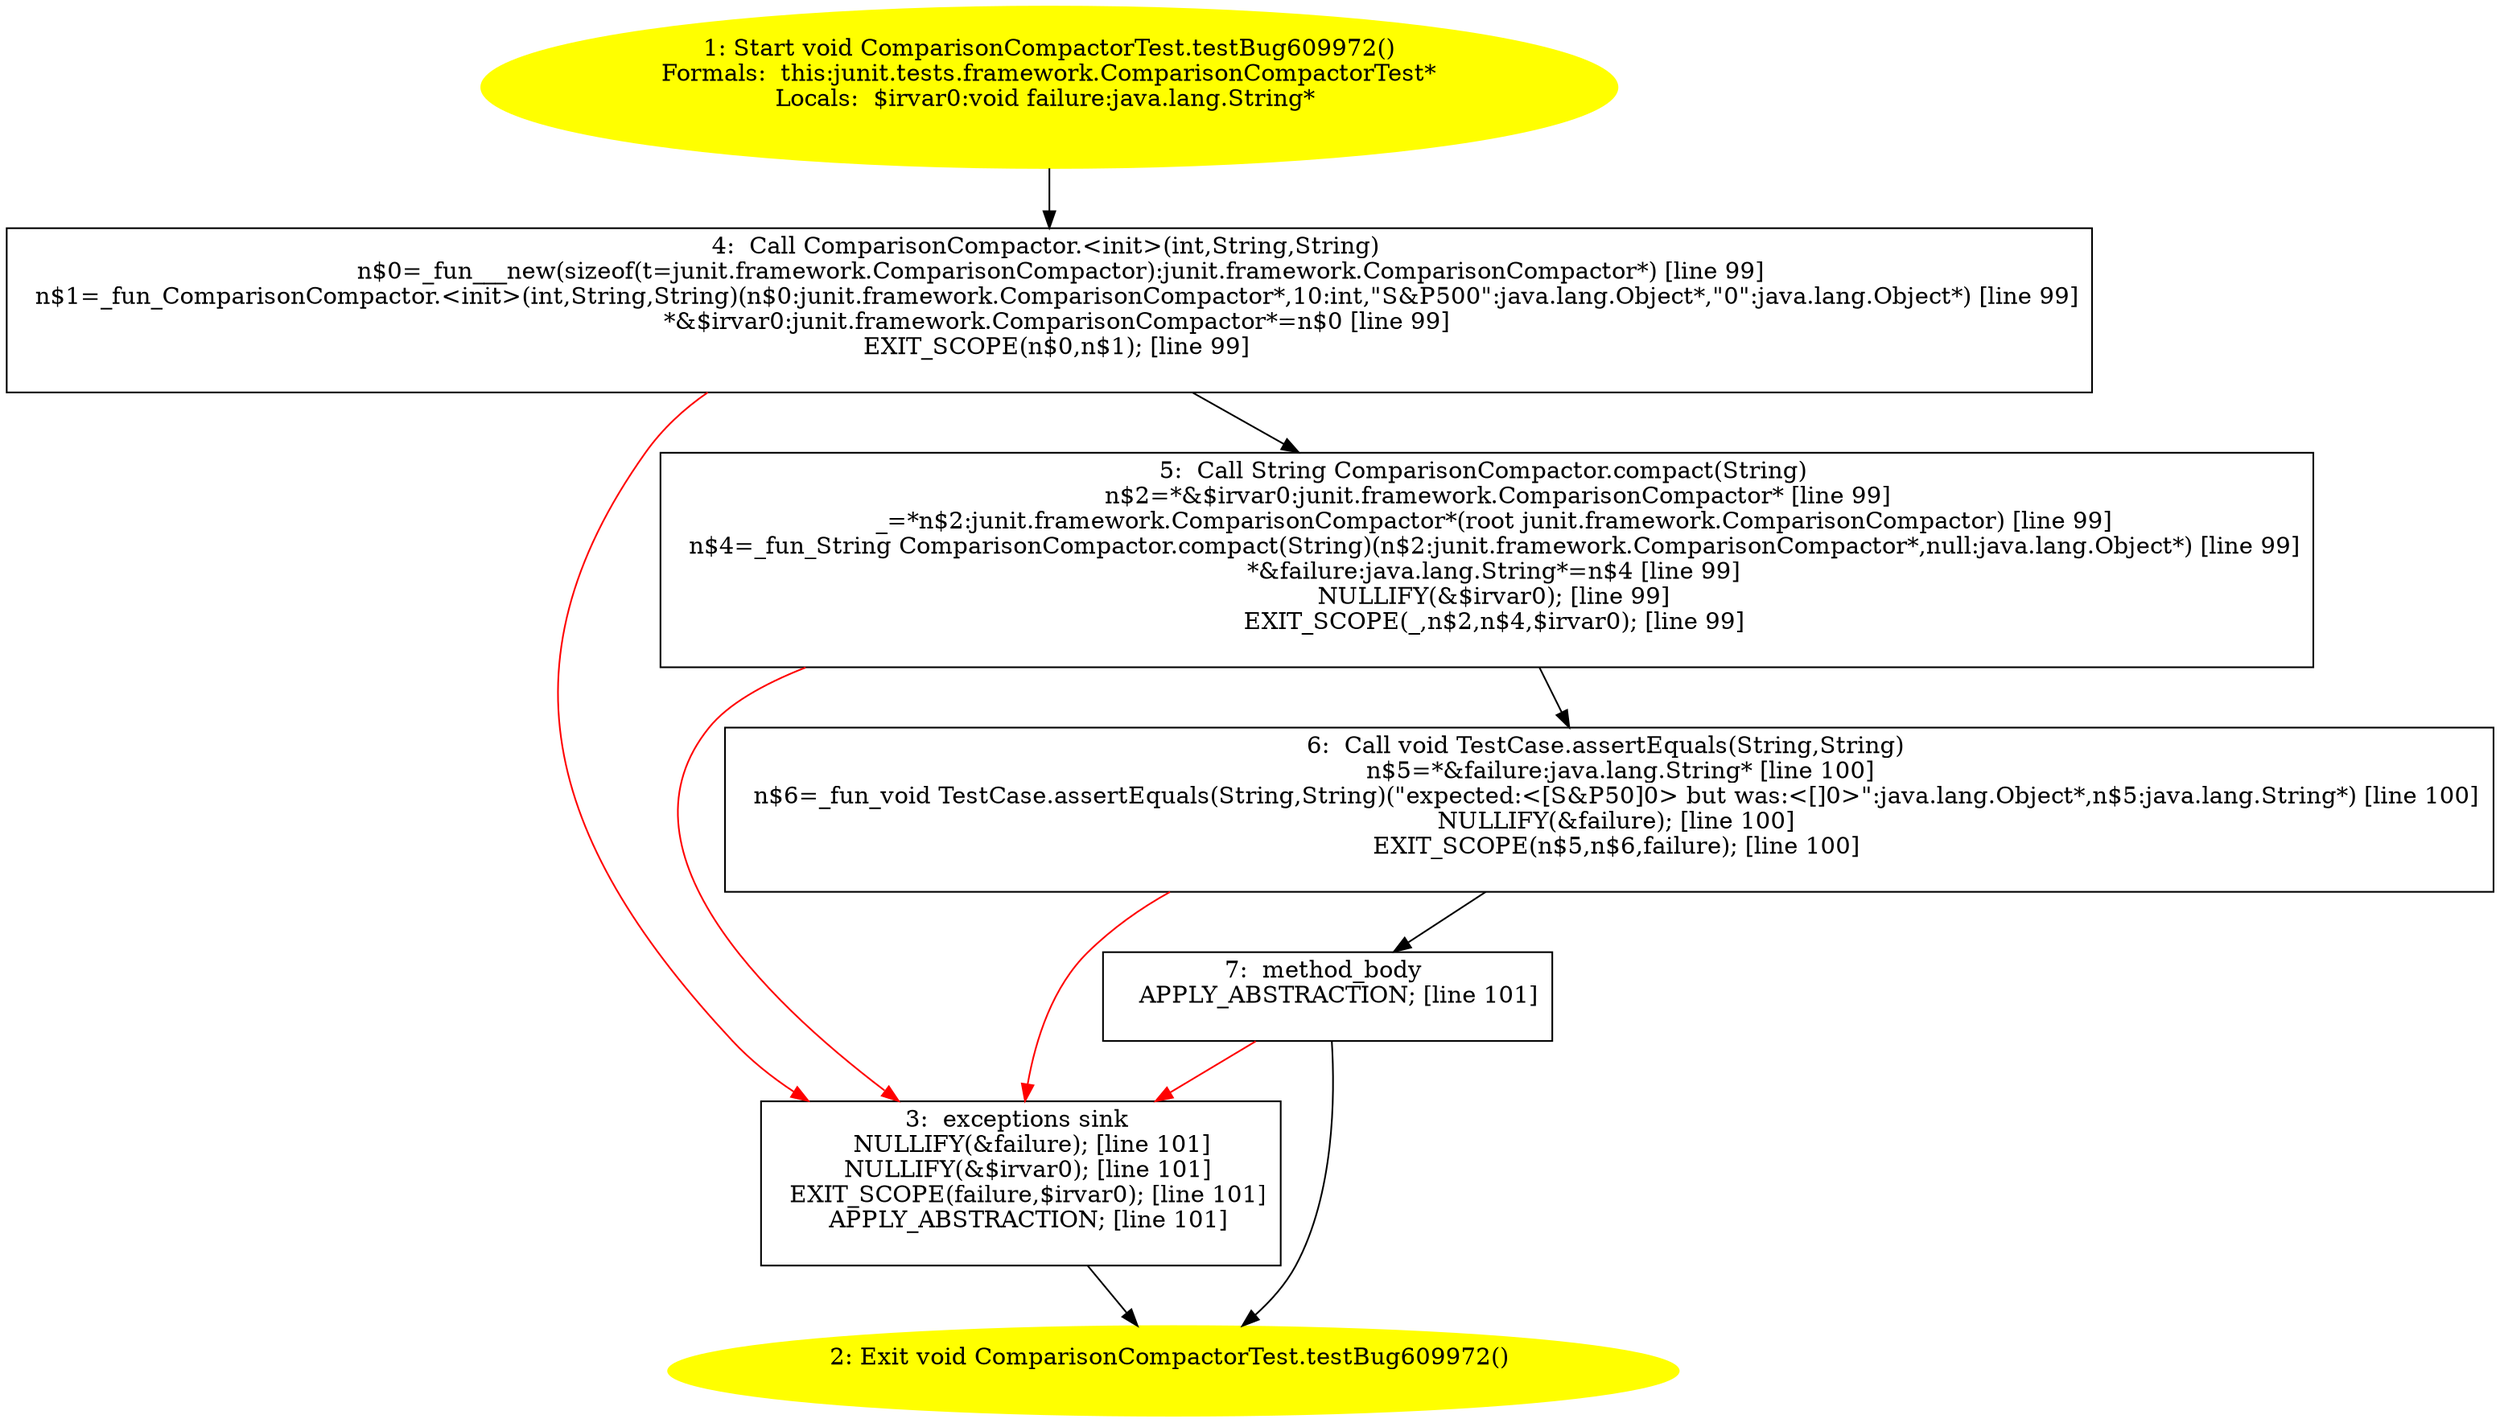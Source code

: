 /* @generated */
digraph cfg {
"junit.tests.framework.ComparisonCompactorTest.testBug609972():void.5eea0da32202b0860b91a7b0e0477f94_1" [label="1: Start void ComparisonCompactorTest.testBug609972()\nFormals:  this:junit.tests.framework.ComparisonCompactorTest*\nLocals:  $irvar0:void failure:java.lang.String* \n  " color=yellow style=filled]
	

	 "junit.tests.framework.ComparisonCompactorTest.testBug609972():void.5eea0da32202b0860b91a7b0e0477f94_1" -> "junit.tests.framework.ComparisonCompactorTest.testBug609972():void.5eea0da32202b0860b91a7b0e0477f94_4" ;
"junit.tests.framework.ComparisonCompactorTest.testBug609972():void.5eea0da32202b0860b91a7b0e0477f94_2" [label="2: Exit void ComparisonCompactorTest.testBug609972() \n  " color=yellow style=filled]
	

"junit.tests.framework.ComparisonCompactorTest.testBug609972():void.5eea0da32202b0860b91a7b0e0477f94_3" [label="3:  exceptions sink \n   NULLIFY(&failure); [line 101]\n  NULLIFY(&$irvar0); [line 101]\n  EXIT_SCOPE(failure,$irvar0); [line 101]\n  APPLY_ABSTRACTION; [line 101]\n " shape="box"]
	

	 "junit.tests.framework.ComparisonCompactorTest.testBug609972():void.5eea0da32202b0860b91a7b0e0477f94_3" -> "junit.tests.framework.ComparisonCompactorTest.testBug609972():void.5eea0da32202b0860b91a7b0e0477f94_2" ;
"junit.tests.framework.ComparisonCompactorTest.testBug609972():void.5eea0da32202b0860b91a7b0e0477f94_4" [label="4:  Call ComparisonCompactor.<init>(int,String,String) \n   n$0=_fun___new(sizeof(t=junit.framework.ComparisonCompactor):junit.framework.ComparisonCompactor*) [line 99]\n  n$1=_fun_ComparisonCompactor.<init>(int,String,String)(n$0:junit.framework.ComparisonCompactor*,10:int,\"S&P500\":java.lang.Object*,\"0\":java.lang.Object*) [line 99]\n  *&$irvar0:junit.framework.ComparisonCompactor*=n$0 [line 99]\n  EXIT_SCOPE(n$0,n$1); [line 99]\n " shape="box"]
	

	 "junit.tests.framework.ComparisonCompactorTest.testBug609972():void.5eea0da32202b0860b91a7b0e0477f94_4" -> "junit.tests.framework.ComparisonCompactorTest.testBug609972():void.5eea0da32202b0860b91a7b0e0477f94_5" ;
	 "junit.tests.framework.ComparisonCompactorTest.testBug609972():void.5eea0da32202b0860b91a7b0e0477f94_4" -> "junit.tests.framework.ComparisonCompactorTest.testBug609972():void.5eea0da32202b0860b91a7b0e0477f94_3" [color="red" ];
"junit.tests.framework.ComparisonCompactorTest.testBug609972():void.5eea0da32202b0860b91a7b0e0477f94_5" [label="5:  Call String ComparisonCompactor.compact(String) \n   n$2=*&$irvar0:junit.framework.ComparisonCompactor* [line 99]\n  _=*n$2:junit.framework.ComparisonCompactor*(root junit.framework.ComparisonCompactor) [line 99]\n  n$4=_fun_String ComparisonCompactor.compact(String)(n$2:junit.framework.ComparisonCompactor*,null:java.lang.Object*) [line 99]\n  *&failure:java.lang.String*=n$4 [line 99]\n  NULLIFY(&$irvar0); [line 99]\n  EXIT_SCOPE(_,n$2,n$4,$irvar0); [line 99]\n " shape="box"]
	

	 "junit.tests.framework.ComparisonCompactorTest.testBug609972():void.5eea0da32202b0860b91a7b0e0477f94_5" -> "junit.tests.framework.ComparisonCompactorTest.testBug609972():void.5eea0da32202b0860b91a7b0e0477f94_6" ;
	 "junit.tests.framework.ComparisonCompactorTest.testBug609972():void.5eea0da32202b0860b91a7b0e0477f94_5" -> "junit.tests.framework.ComparisonCompactorTest.testBug609972():void.5eea0da32202b0860b91a7b0e0477f94_3" [color="red" ];
"junit.tests.framework.ComparisonCompactorTest.testBug609972():void.5eea0da32202b0860b91a7b0e0477f94_6" [label="6:  Call void TestCase.assertEquals(String,String) \n   n$5=*&failure:java.lang.String* [line 100]\n  n$6=_fun_void TestCase.assertEquals(String,String)(\"expected:<[S&P50]0> but was:<[]0>\":java.lang.Object*,n$5:java.lang.String*) [line 100]\n  NULLIFY(&failure); [line 100]\n  EXIT_SCOPE(n$5,n$6,failure); [line 100]\n " shape="box"]
	

	 "junit.tests.framework.ComparisonCompactorTest.testBug609972():void.5eea0da32202b0860b91a7b0e0477f94_6" -> "junit.tests.framework.ComparisonCompactorTest.testBug609972():void.5eea0da32202b0860b91a7b0e0477f94_7" ;
	 "junit.tests.framework.ComparisonCompactorTest.testBug609972():void.5eea0da32202b0860b91a7b0e0477f94_6" -> "junit.tests.framework.ComparisonCompactorTest.testBug609972():void.5eea0da32202b0860b91a7b0e0477f94_3" [color="red" ];
"junit.tests.framework.ComparisonCompactorTest.testBug609972():void.5eea0da32202b0860b91a7b0e0477f94_7" [label="7:  method_body \n   APPLY_ABSTRACTION; [line 101]\n " shape="box"]
	

	 "junit.tests.framework.ComparisonCompactorTest.testBug609972():void.5eea0da32202b0860b91a7b0e0477f94_7" -> "junit.tests.framework.ComparisonCompactorTest.testBug609972():void.5eea0da32202b0860b91a7b0e0477f94_2" ;
	 "junit.tests.framework.ComparisonCompactorTest.testBug609972():void.5eea0da32202b0860b91a7b0e0477f94_7" -> "junit.tests.framework.ComparisonCompactorTest.testBug609972():void.5eea0da32202b0860b91a7b0e0477f94_3" [color="red" ];
}
